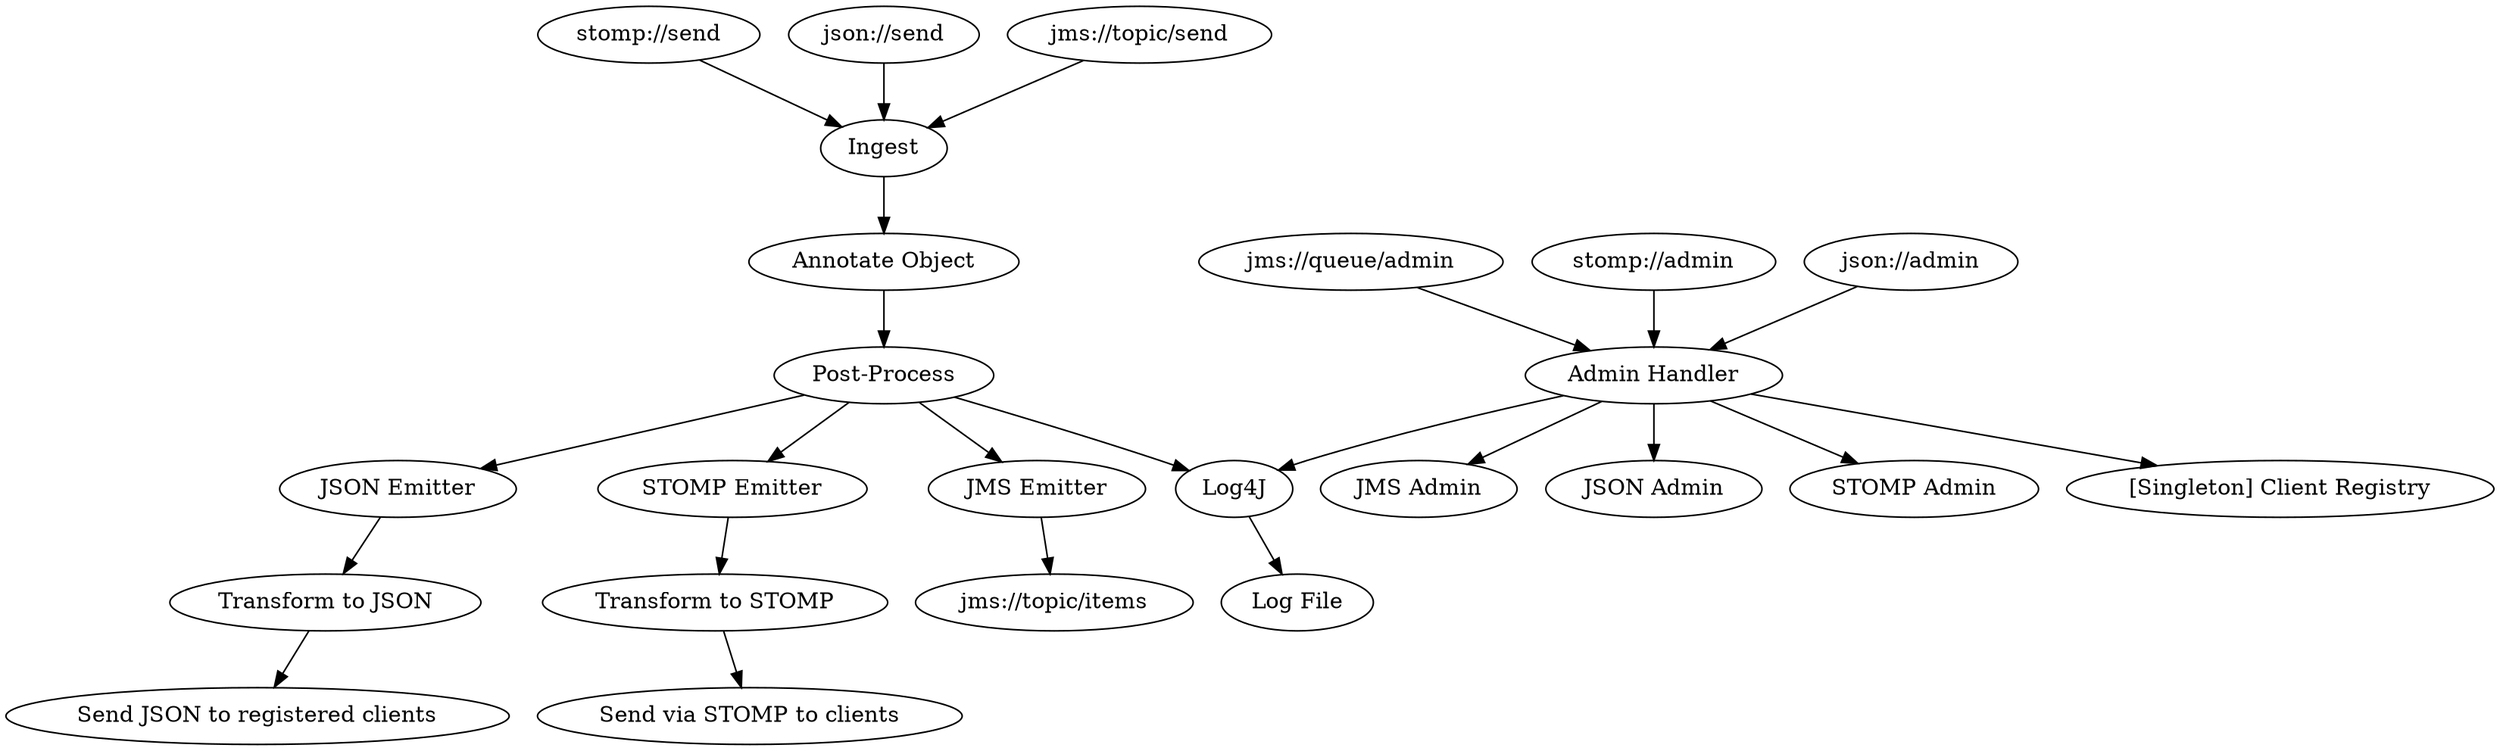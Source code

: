 digraph overview {
	"stomp://send" -> "Ingest"
	"json://send" -> "Ingest"
	"jms://topic/send" -> "Ingest"
	"Ingest" -> "Annotate Object"
	"Annotate Object" -> "Post-Process"
	"Post-Process" -> "Log4J"
	"Post-Process" -> "JMS Emitter"
	"Post-Process" -> "JSON Emitter"
	"Post-Process" -> "STOMP Emitter"
	"JMS Emitter" -> "jms://topic/items"
	"JSON Emitter" -> "Transform to JSON"
	"STOMP Emitter" -> "Transform to STOMP"
	"Transform to JSON" -> "Send JSON to registered clients"
	"Transform to STOMP" -> "Send via STOMP to clients"

	"jms://queue/admin" -> "Admin Handler"
	"stomp://admin" -> "Admin Handler"
	"json://admin" -> "Admin Handler"
	"Admin Handler" -> "JMS Admin"
	"Admin Handler" -> "JSON Admin"
	"Admin Handler" -> "STOMP Admin"
	"Admin Handler" -> "Log4J"
	"Admin Handler" -> "[Singleton] Client Registry"

	"Log4J" -> "Log File"
}
